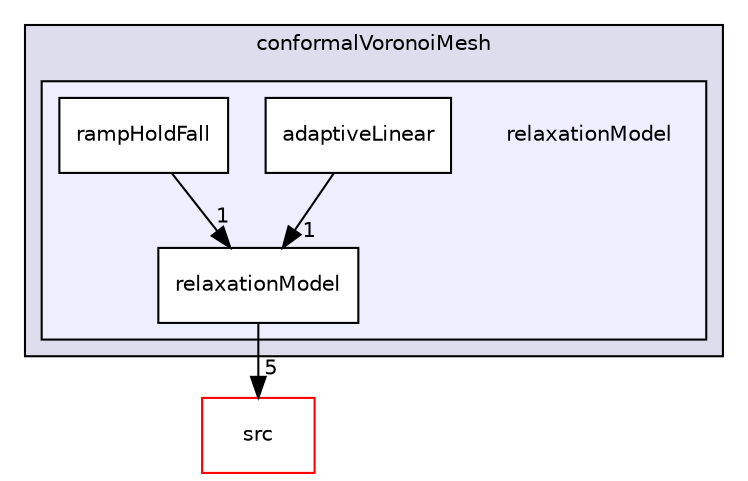 digraph "applications/utilities/mesh/generation/foamyMesh/conformalVoronoiMesh/relaxationModel" {
  bgcolor=transparent;
  compound=true
  node [ fontsize="10", fontname="Helvetica"];
  edge [ labelfontsize="10", labelfontname="Helvetica"];
  subgraph clusterdir_616e89101b4d92e7765258ddbabd9ee1 {
    graph [ bgcolor="#ddddee", pencolor="black", label="conformalVoronoiMesh" fontname="Helvetica", fontsize="10", URL="dir_616e89101b4d92e7765258ddbabd9ee1.html"]
  subgraph clusterdir_86fea5251d03803ee00bc1cf868a2d17 {
    graph [ bgcolor="#eeeeff", pencolor="black", label="" URL="dir_86fea5251d03803ee00bc1cf868a2d17.html"];
    dir_86fea5251d03803ee00bc1cf868a2d17 [shape=plaintext label="relaxationModel"];
    dir_7cd3fd8393ba17aee662d0f3daa105fa [shape=box label="adaptiveLinear" color="black" fillcolor="white" style="filled" URL="dir_7cd3fd8393ba17aee662d0f3daa105fa.html"];
    dir_4931a1357b7f10059dd2e4fba5003914 [shape=box label="rampHoldFall" color="black" fillcolor="white" style="filled" URL="dir_4931a1357b7f10059dd2e4fba5003914.html"];
    dir_fc86eb71261b5fe17a55a1e3490509d5 [shape=box label="relaxationModel" color="black" fillcolor="white" style="filled" URL="dir_fc86eb71261b5fe17a55a1e3490509d5.html"];
  }
  }
  dir_68267d1309a1af8e8297ef4c3efbcdba [shape=box label="src" color="red" URL="dir_68267d1309a1af8e8297ef4c3efbcdba.html"];
  dir_7cd3fd8393ba17aee662d0f3daa105fa->dir_fc86eb71261b5fe17a55a1e3490509d5 [headlabel="1", labeldistance=1.5 headhref="dir_000561_000563.html"];
  dir_4931a1357b7f10059dd2e4fba5003914->dir_fc86eb71261b5fe17a55a1e3490509d5 [headlabel="1", labeldistance=1.5 headhref="dir_000562_000563.html"];
  dir_fc86eb71261b5fe17a55a1e3490509d5->dir_68267d1309a1af8e8297ef4c3efbcdba [headlabel="5", labeldistance=1.5 headhref="dir_000563_000737.html"];
}
